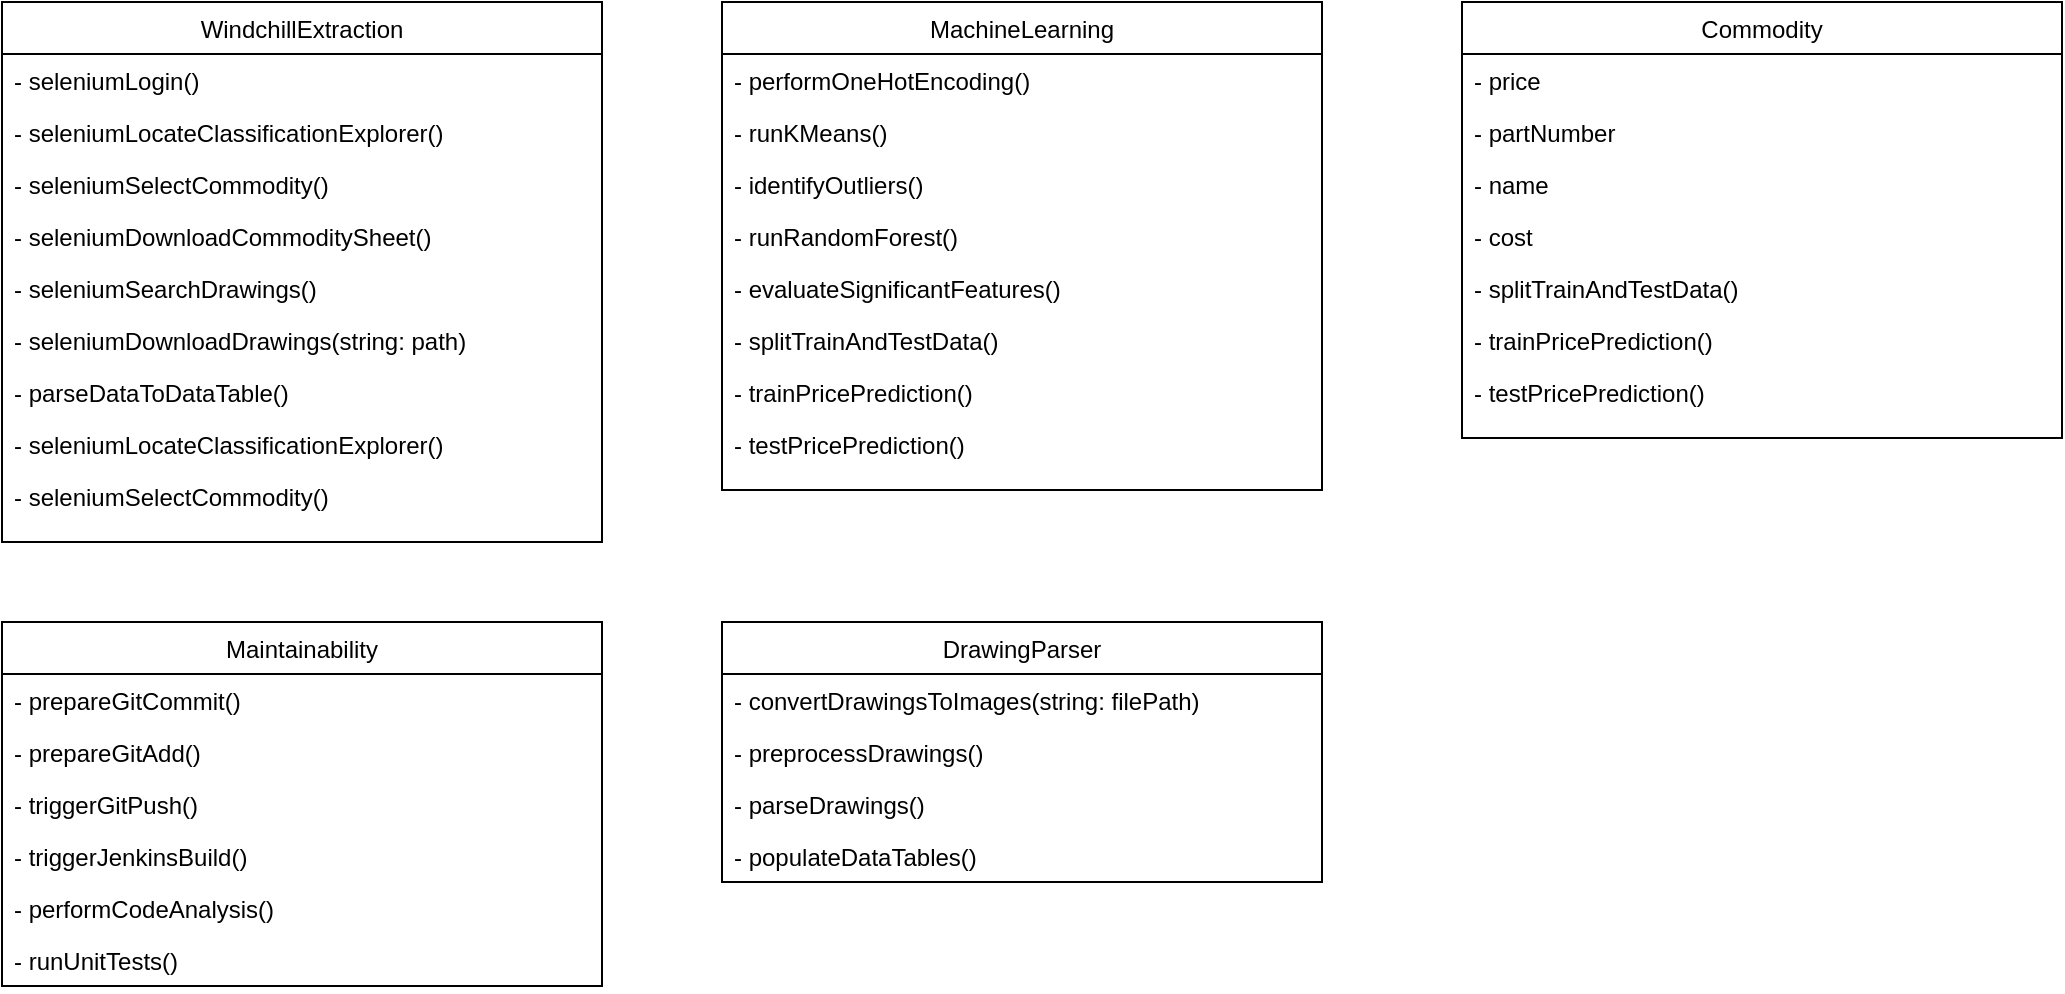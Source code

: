 <mxfile version="17.1.2" type="github">
  <diagram id="C5RBs43oDa-KdzZeNtuy" name="Page-1">
    <mxGraphModel dx="1118" dy="773" grid="1" gridSize="10" guides="1" tooltips="1" connect="1" arrows="1" fold="1" page="1" pageScale="1" pageWidth="827" pageHeight="1169" math="0" shadow="0">
      <root>
        <mxCell id="WIyWlLk6GJQsqaUBKTNV-0" />
        <mxCell id="WIyWlLk6GJQsqaUBKTNV-1" parent="WIyWlLk6GJQsqaUBKTNV-0" />
        <mxCell id="1sK50lc-n5-U59IMh-OA-5" value="WindchillExtraction" style="swimlane;fontStyle=0;childLayout=stackLayout;horizontal=1;startSize=26;fillColor=none;horizontalStack=0;resizeParent=1;resizeParentMax=0;resizeLast=0;collapsible=1;marginBottom=0;" vertex="1" parent="WIyWlLk6GJQsqaUBKTNV-1">
          <mxGeometry x="30" y="190" width="300" height="270" as="geometry" />
        </mxCell>
        <mxCell id="1sK50lc-n5-U59IMh-OA-6" value="- seleniumLogin()" style="text;strokeColor=none;fillColor=none;align=left;verticalAlign=top;spacingLeft=4;spacingRight=4;overflow=hidden;rotatable=0;points=[[0,0.5],[1,0.5]];portConstraint=eastwest;" vertex="1" parent="1sK50lc-n5-U59IMh-OA-5">
          <mxGeometry y="26" width="300" height="26" as="geometry" />
        </mxCell>
        <mxCell id="1sK50lc-n5-U59IMh-OA-7" value="- seleniumLocateClassificationExplorer()&#xa;" style="text;strokeColor=none;fillColor=none;align=left;verticalAlign=top;spacingLeft=4;spacingRight=4;overflow=hidden;rotatable=0;points=[[0,0.5],[1,0.5]];portConstraint=eastwest;" vertex="1" parent="1sK50lc-n5-U59IMh-OA-5">
          <mxGeometry y="52" width="300" height="26" as="geometry" />
        </mxCell>
        <mxCell id="1sK50lc-n5-U59IMh-OA-9" value="- seleniumSelectCommodity()&#xa;" style="text;strokeColor=none;fillColor=none;align=left;verticalAlign=top;spacingLeft=4;spacingRight=4;overflow=hidden;rotatable=0;points=[[0,0.5],[1,0.5]];portConstraint=eastwest;" vertex="1" parent="1sK50lc-n5-U59IMh-OA-5">
          <mxGeometry y="78" width="300" height="26" as="geometry" />
        </mxCell>
        <mxCell id="1sK50lc-n5-U59IMh-OA-10" value="- seleniumDownloadCommoditySheet()&#xa;" style="text;strokeColor=none;fillColor=none;align=left;verticalAlign=top;spacingLeft=4;spacingRight=4;overflow=hidden;rotatable=0;points=[[0,0.5],[1,0.5]];portConstraint=eastwest;" vertex="1" parent="1sK50lc-n5-U59IMh-OA-5">
          <mxGeometry y="104" width="300" height="26" as="geometry" />
        </mxCell>
        <mxCell id="1sK50lc-n5-U59IMh-OA-11" value="- seleniumSearchDrawings()&#xa;" style="text;strokeColor=none;fillColor=none;align=left;verticalAlign=top;spacingLeft=4;spacingRight=4;overflow=hidden;rotatable=0;points=[[0,0.5],[1,0.5]];portConstraint=eastwest;" vertex="1" parent="1sK50lc-n5-U59IMh-OA-5">
          <mxGeometry y="130" width="300" height="26" as="geometry" />
        </mxCell>
        <mxCell id="1sK50lc-n5-U59IMh-OA-19" value="- seleniumDownloadDrawings(string: path)&#xa;" style="text;strokeColor=none;fillColor=none;align=left;verticalAlign=top;spacingLeft=4;spacingRight=4;overflow=hidden;rotatable=0;points=[[0,0.5],[1,0.5]];portConstraint=eastwest;" vertex="1" parent="1sK50lc-n5-U59IMh-OA-5">
          <mxGeometry y="156" width="300" height="26" as="geometry" />
        </mxCell>
        <mxCell id="1sK50lc-n5-U59IMh-OA-20" value="- parseDataToDataTable()&#xa;" style="text;strokeColor=none;fillColor=none;align=left;verticalAlign=top;spacingLeft=4;spacingRight=4;overflow=hidden;rotatable=0;points=[[0,0.5],[1,0.5]];portConstraint=eastwest;" vertex="1" parent="1sK50lc-n5-U59IMh-OA-5">
          <mxGeometry y="182" width="300" height="26" as="geometry" />
        </mxCell>
        <mxCell id="1sK50lc-n5-U59IMh-OA-30" value="- seleniumLocateClassificationExplorer()&#xa;" style="text;strokeColor=none;fillColor=none;align=left;verticalAlign=top;spacingLeft=4;spacingRight=4;overflow=hidden;rotatable=0;points=[[0,0.5],[1,0.5]];portConstraint=eastwest;" vertex="1" parent="1sK50lc-n5-U59IMh-OA-5">
          <mxGeometry y="208" width="300" height="26" as="geometry" />
        </mxCell>
        <mxCell id="1sK50lc-n5-U59IMh-OA-8" value="- seleniumSelectCommodity()" style="text;strokeColor=none;fillColor=none;align=left;verticalAlign=top;spacingLeft=4;spacingRight=4;overflow=hidden;rotatable=0;points=[[0,0.5],[1,0.5]];portConstraint=eastwest;" vertex="1" parent="1sK50lc-n5-U59IMh-OA-5">
          <mxGeometry y="234" width="300" height="36" as="geometry" />
        </mxCell>
        <mxCell id="1sK50lc-n5-U59IMh-OA-31" value="MachineLearning" style="swimlane;fontStyle=0;childLayout=stackLayout;horizontal=1;startSize=26;fillColor=none;horizontalStack=0;resizeParent=1;resizeParentMax=0;resizeLast=0;collapsible=1;marginBottom=0;" vertex="1" parent="WIyWlLk6GJQsqaUBKTNV-1">
          <mxGeometry x="390" y="190" width="300" height="244" as="geometry" />
        </mxCell>
        <mxCell id="1sK50lc-n5-U59IMh-OA-33" value="- performOneHotEncoding()&#xa;" style="text;strokeColor=none;fillColor=none;align=left;verticalAlign=top;spacingLeft=4;spacingRight=4;overflow=hidden;rotatable=0;points=[[0,0.5],[1,0.5]];portConstraint=eastwest;" vertex="1" parent="1sK50lc-n5-U59IMh-OA-31">
          <mxGeometry y="26" width="300" height="26" as="geometry" />
        </mxCell>
        <mxCell id="1sK50lc-n5-U59IMh-OA-34" value="- runKMeans()&#xa;" style="text;strokeColor=none;fillColor=none;align=left;verticalAlign=top;spacingLeft=4;spacingRight=4;overflow=hidden;rotatable=0;points=[[0,0.5],[1,0.5]];portConstraint=eastwest;" vertex="1" parent="1sK50lc-n5-U59IMh-OA-31">
          <mxGeometry y="52" width="300" height="26" as="geometry" />
        </mxCell>
        <mxCell id="1sK50lc-n5-U59IMh-OA-35" value="- identifyOutliers()&#xa;" style="text;strokeColor=none;fillColor=none;align=left;verticalAlign=top;spacingLeft=4;spacingRight=4;overflow=hidden;rotatable=0;points=[[0,0.5],[1,0.5]];portConstraint=eastwest;" vertex="1" parent="1sK50lc-n5-U59IMh-OA-31">
          <mxGeometry y="78" width="300" height="26" as="geometry" />
        </mxCell>
        <mxCell id="1sK50lc-n5-U59IMh-OA-36" value="- runRandomForest()&#xa;" style="text;strokeColor=none;fillColor=none;align=left;verticalAlign=top;spacingLeft=4;spacingRight=4;overflow=hidden;rotatable=0;points=[[0,0.5],[1,0.5]];portConstraint=eastwest;" vertex="1" parent="1sK50lc-n5-U59IMh-OA-31">
          <mxGeometry y="104" width="300" height="26" as="geometry" />
        </mxCell>
        <mxCell id="1sK50lc-n5-U59IMh-OA-37" value="- evaluateSignificantFeatures()&#xa;" style="text;strokeColor=none;fillColor=none;align=left;verticalAlign=top;spacingLeft=4;spacingRight=4;overflow=hidden;rotatable=0;points=[[0,0.5],[1,0.5]];portConstraint=eastwest;" vertex="1" parent="1sK50lc-n5-U59IMh-OA-31">
          <mxGeometry y="130" width="300" height="26" as="geometry" />
        </mxCell>
        <mxCell id="1sK50lc-n5-U59IMh-OA-38" value="- splitTrainAndTestData()&#xa;" style="text;strokeColor=none;fillColor=none;align=left;verticalAlign=top;spacingLeft=4;spacingRight=4;overflow=hidden;rotatable=0;points=[[0,0.5],[1,0.5]];portConstraint=eastwest;" vertex="1" parent="1sK50lc-n5-U59IMh-OA-31">
          <mxGeometry y="156" width="300" height="26" as="geometry" />
        </mxCell>
        <mxCell id="1sK50lc-n5-U59IMh-OA-39" value="- trainPricePrediction()&#xa;" style="text;strokeColor=none;fillColor=none;align=left;verticalAlign=top;spacingLeft=4;spacingRight=4;overflow=hidden;rotatable=0;points=[[0,0.5],[1,0.5]];portConstraint=eastwest;" vertex="1" parent="1sK50lc-n5-U59IMh-OA-31">
          <mxGeometry y="182" width="300" height="26" as="geometry" />
        </mxCell>
        <mxCell id="1sK50lc-n5-U59IMh-OA-40" value="- testPricePrediction()" style="text;strokeColor=none;fillColor=none;align=left;verticalAlign=top;spacingLeft=4;spacingRight=4;overflow=hidden;rotatable=0;points=[[0,0.5],[1,0.5]];portConstraint=eastwest;" vertex="1" parent="1sK50lc-n5-U59IMh-OA-31">
          <mxGeometry y="208" width="300" height="36" as="geometry" />
        </mxCell>
        <mxCell id="1sK50lc-n5-U59IMh-OA-41" value="DrawingParser" style="swimlane;fontStyle=0;childLayout=stackLayout;horizontal=1;startSize=26;fillColor=none;horizontalStack=0;resizeParent=1;resizeParentMax=0;resizeLast=0;collapsible=1;marginBottom=0;" vertex="1" parent="WIyWlLk6GJQsqaUBKTNV-1">
          <mxGeometry x="390" y="500" width="300" height="130" as="geometry" />
        </mxCell>
        <mxCell id="1sK50lc-n5-U59IMh-OA-42" value="- convertDrawingsToImages(string: filePath)" style="text;strokeColor=none;fillColor=none;align=left;verticalAlign=top;spacingLeft=4;spacingRight=4;overflow=hidden;rotatable=0;points=[[0,0.5],[1,0.5]];portConstraint=eastwest;" vertex="1" parent="1sK50lc-n5-U59IMh-OA-41">
          <mxGeometry y="26" width="300" height="26" as="geometry" />
        </mxCell>
        <mxCell id="1sK50lc-n5-U59IMh-OA-44" value="- preprocessDrawings()" style="text;strokeColor=none;fillColor=none;align=left;verticalAlign=top;spacingLeft=4;spacingRight=4;overflow=hidden;rotatable=0;points=[[0,0.5],[1,0.5]];portConstraint=eastwest;" vertex="1" parent="1sK50lc-n5-U59IMh-OA-41">
          <mxGeometry y="52" width="300" height="26" as="geometry" />
        </mxCell>
        <mxCell id="1sK50lc-n5-U59IMh-OA-45" value="- parseDrawings()" style="text;strokeColor=none;fillColor=none;align=left;verticalAlign=top;spacingLeft=4;spacingRight=4;overflow=hidden;rotatable=0;points=[[0,0.5],[1,0.5]];portConstraint=eastwest;" vertex="1" parent="1sK50lc-n5-U59IMh-OA-41">
          <mxGeometry y="78" width="300" height="26" as="geometry" />
        </mxCell>
        <mxCell id="1sK50lc-n5-U59IMh-OA-46" value="- populateDataTables()" style="text;strokeColor=none;fillColor=none;align=left;verticalAlign=top;spacingLeft=4;spacingRight=4;overflow=hidden;rotatable=0;points=[[0,0.5],[1,0.5]];portConstraint=eastwest;" vertex="1" parent="1sK50lc-n5-U59IMh-OA-41">
          <mxGeometry y="104" width="300" height="26" as="geometry" />
        </mxCell>
        <mxCell id="1sK50lc-n5-U59IMh-OA-51" value="Maintainability" style="swimlane;fontStyle=0;childLayout=stackLayout;horizontal=1;startSize=26;fillColor=none;horizontalStack=0;resizeParent=1;resizeParentMax=0;resizeLast=0;collapsible=1;marginBottom=0;" vertex="1" parent="WIyWlLk6GJQsqaUBKTNV-1">
          <mxGeometry x="30" y="500" width="300" height="182" as="geometry" />
        </mxCell>
        <mxCell id="1sK50lc-n5-U59IMh-OA-52" value="- prepareGitCommit()" style="text;strokeColor=none;fillColor=none;align=left;verticalAlign=top;spacingLeft=4;spacingRight=4;overflow=hidden;rotatable=0;points=[[0,0.5],[1,0.5]];portConstraint=eastwest;" vertex="1" parent="1sK50lc-n5-U59IMh-OA-51">
          <mxGeometry y="26" width="300" height="26" as="geometry" />
        </mxCell>
        <mxCell id="1sK50lc-n5-U59IMh-OA-53" value="- prepareGitAdd()" style="text;strokeColor=none;fillColor=none;align=left;verticalAlign=top;spacingLeft=4;spacingRight=4;overflow=hidden;rotatable=0;points=[[0,0.5],[1,0.5]];portConstraint=eastwest;" vertex="1" parent="1sK50lc-n5-U59IMh-OA-51">
          <mxGeometry y="52" width="300" height="26" as="geometry" />
        </mxCell>
        <mxCell id="1sK50lc-n5-U59IMh-OA-54" value="- triggerGitPush()&#xa;" style="text;strokeColor=none;fillColor=none;align=left;verticalAlign=top;spacingLeft=4;spacingRight=4;overflow=hidden;rotatable=0;points=[[0,0.5],[1,0.5]];portConstraint=eastwest;" vertex="1" parent="1sK50lc-n5-U59IMh-OA-51">
          <mxGeometry y="78" width="300" height="26" as="geometry" />
        </mxCell>
        <mxCell id="1sK50lc-n5-U59IMh-OA-55" value="- triggerJenkinsBuild()" style="text;strokeColor=none;fillColor=none;align=left;verticalAlign=top;spacingLeft=4;spacingRight=4;overflow=hidden;rotatable=0;points=[[0,0.5],[1,0.5]];portConstraint=eastwest;" vertex="1" parent="1sK50lc-n5-U59IMh-OA-51">
          <mxGeometry y="104" width="300" height="26" as="geometry" />
        </mxCell>
        <mxCell id="1sK50lc-n5-U59IMh-OA-56" value="- performCodeAnalysis()" style="text;strokeColor=none;fillColor=none;align=left;verticalAlign=top;spacingLeft=4;spacingRight=4;overflow=hidden;rotatable=0;points=[[0,0.5],[1,0.5]];portConstraint=eastwest;" vertex="1" parent="1sK50lc-n5-U59IMh-OA-51">
          <mxGeometry y="130" width="300" height="26" as="geometry" />
        </mxCell>
        <mxCell id="1sK50lc-n5-U59IMh-OA-57" value="- runUnitTests()" style="text;strokeColor=none;fillColor=none;align=left;verticalAlign=top;spacingLeft=4;spacingRight=4;overflow=hidden;rotatable=0;points=[[0,0.5],[1,0.5]];portConstraint=eastwest;" vertex="1" parent="1sK50lc-n5-U59IMh-OA-51">
          <mxGeometry y="156" width="300" height="26" as="geometry" />
        </mxCell>
        <mxCell id="1sK50lc-n5-U59IMh-OA-61" value="Commodity" style="swimlane;fontStyle=0;childLayout=stackLayout;horizontal=1;startSize=26;fillColor=none;horizontalStack=0;resizeParent=1;resizeParentMax=0;resizeLast=0;collapsible=1;marginBottom=0;" vertex="1" parent="WIyWlLk6GJQsqaUBKTNV-1">
          <mxGeometry x="760" y="190" width="300" height="218" as="geometry" />
        </mxCell>
        <mxCell id="1sK50lc-n5-U59IMh-OA-62" value="- price" style="text;strokeColor=none;fillColor=none;align=left;verticalAlign=top;spacingLeft=4;spacingRight=4;overflow=hidden;rotatable=0;points=[[0,0.5],[1,0.5]];portConstraint=eastwest;" vertex="1" parent="1sK50lc-n5-U59IMh-OA-61">
          <mxGeometry y="26" width="300" height="26" as="geometry" />
        </mxCell>
        <mxCell id="1sK50lc-n5-U59IMh-OA-63" value="- partNumber" style="text;strokeColor=none;fillColor=none;align=left;verticalAlign=top;spacingLeft=4;spacingRight=4;overflow=hidden;rotatable=0;points=[[0,0.5],[1,0.5]];portConstraint=eastwest;" vertex="1" parent="1sK50lc-n5-U59IMh-OA-61">
          <mxGeometry y="52" width="300" height="26" as="geometry" />
        </mxCell>
        <mxCell id="1sK50lc-n5-U59IMh-OA-65" value="- name" style="text;strokeColor=none;fillColor=none;align=left;verticalAlign=top;spacingLeft=4;spacingRight=4;overflow=hidden;rotatable=0;points=[[0,0.5],[1,0.5]];portConstraint=eastwest;" vertex="1" parent="1sK50lc-n5-U59IMh-OA-61">
          <mxGeometry y="78" width="300" height="26" as="geometry" />
        </mxCell>
        <mxCell id="1sK50lc-n5-U59IMh-OA-66" value="- cost " style="text;strokeColor=none;fillColor=none;align=left;verticalAlign=top;spacingLeft=4;spacingRight=4;overflow=hidden;rotatable=0;points=[[0,0.5],[1,0.5]];portConstraint=eastwest;" vertex="1" parent="1sK50lc-n5-U59IMh-OA-61">
          <mxGeometry y="104" width="300" height="26" as="geometry" />
        </mxCell>
        <mxCell id="1sK50lc-n5-U59IMh-OA-67" value="- splitTrainAndTestData()&#xa;" style="text;strokeColor=none;fillColor=none;align=left;verticalAlign=top;spacingLeft=4;spacingRight=4;overflow=hidden;rotatable=0;points=[[0,0.5],[1,0.5]];portConstraint=eastwest;" vertex="1" parent="1sK50lc-n5-U59IMh-OA-61">
          <mxGeometry y="130" width="300" height="26" as="geometry" />
        </mxCell>
        <mxCell id="1sK50lc-n5-U59IMh-OA-68" value="- trainPricePrediction()&#xa;" style="text;strokeColor=none;fillColor=none;align=left;verticalAlign=top;spacingLeft=4;spacingRight=4;overflow=hidden;rotatable=0;points=[[0,0.5],[1,0.5]];portConstraint=eastwest;" vertex="1" parent="1sK50lc-n5-U59IMh-OA-61">
          <mxGeometry y="156" width="300" height="26" as="geometry" />
        </mxCell>
        <mxCell id="1sK50lc-n5-U59IMh-OA-69" value="- testPricePrediction()" style="text;strokeColor=none;fillColor=none;align=left;verticalAlign=top;spacingLeft=4;spacingRight=4;overflow=hidden;rotatable=0;points=[[0,0.5],[1,0.5]];portConstraint=eastwest;" vertex="1" parent="1sK50lc-n5-U59IMh-OA-61">
          <mxGeometry y="182" width="300" height="36" as="geometry" />
        </mxCell>
      </root>
    </mxGraphModel>
  </diagram>
</mxfile>
